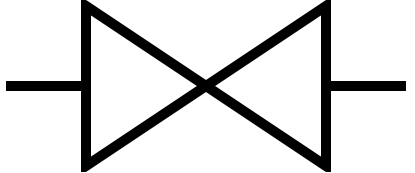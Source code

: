 <mxfile version="20.7.4" type="device"><diagram id="jM0rAUoXcMM4_VsV_c9s" name="Page-1"><mxGraphModel dx="1114" dy="999" grid="1" gridSize="10" guides="1" tooltips="1" connect="1" arrows="1" fold="1" page="1" pageScale="1" pageWidth="827" pageHeight="1169" math="0" shadow="0"><root><mxCell id="0"/><mxCell id="1" parent="0"/><mxCell id="QfKgMKG6yqKIhePMUH33-1" value="" style="triangle;whiteSpace=wrap;html=1;strokeWidth=5;" vertex="1" parent="1"><mxGeometry x="380" y="470" width="60" height="80" as="geometry"/></mxCell><mxCell id="QfKgMKG6yqKIhePMUH33-2" value="" style="triangle;whiteSpace=wrap;html=1;rotation=-180;strokeWidth=5;" vertex="1" parent="1"><mxGeometry x="440" y="470" width="60" height="80" as="geometry"/></mxCell><mxCell id="QfKgMKG6yqKIhePMUH33-3" value="" style="endArrow=none;html=1;rounded=0;entryX=0;entryY=0.5;entryDx=0;entryDy=0;strokeWidth=5;" edge="1" parent="1" target="QfKgMKG6yqKIhePMUH33-1"><mxGeometry width="50" height="50" relative="1" as="geometry"><mxPoint x="340" y="510" as="sourcePoint"/><mxPoint x="440" y="490" as="targetPoint"/></mxGeometry></mxCell><mxCell id="QfKgMKG6yqKIhePMUH33-4" value="" style="endArrow=none;html=1;rounded=0;exitX=0;exitY=0.5;exitDx=0;exitDy=0;strokeWidth=5;" edge="1" parent="1" source="QfKgMKG6yqKIhePMUH33-2"><mxGeometry width="50" height="50" relative="1" as="geometry"><mxPoint x="360" y="520" as="sourcePoint"/><mxPoint x="540" y="510" as="targetPoint"/></mxGeometry></mxCell></root></mxGraphModel></diagram></mxfile>